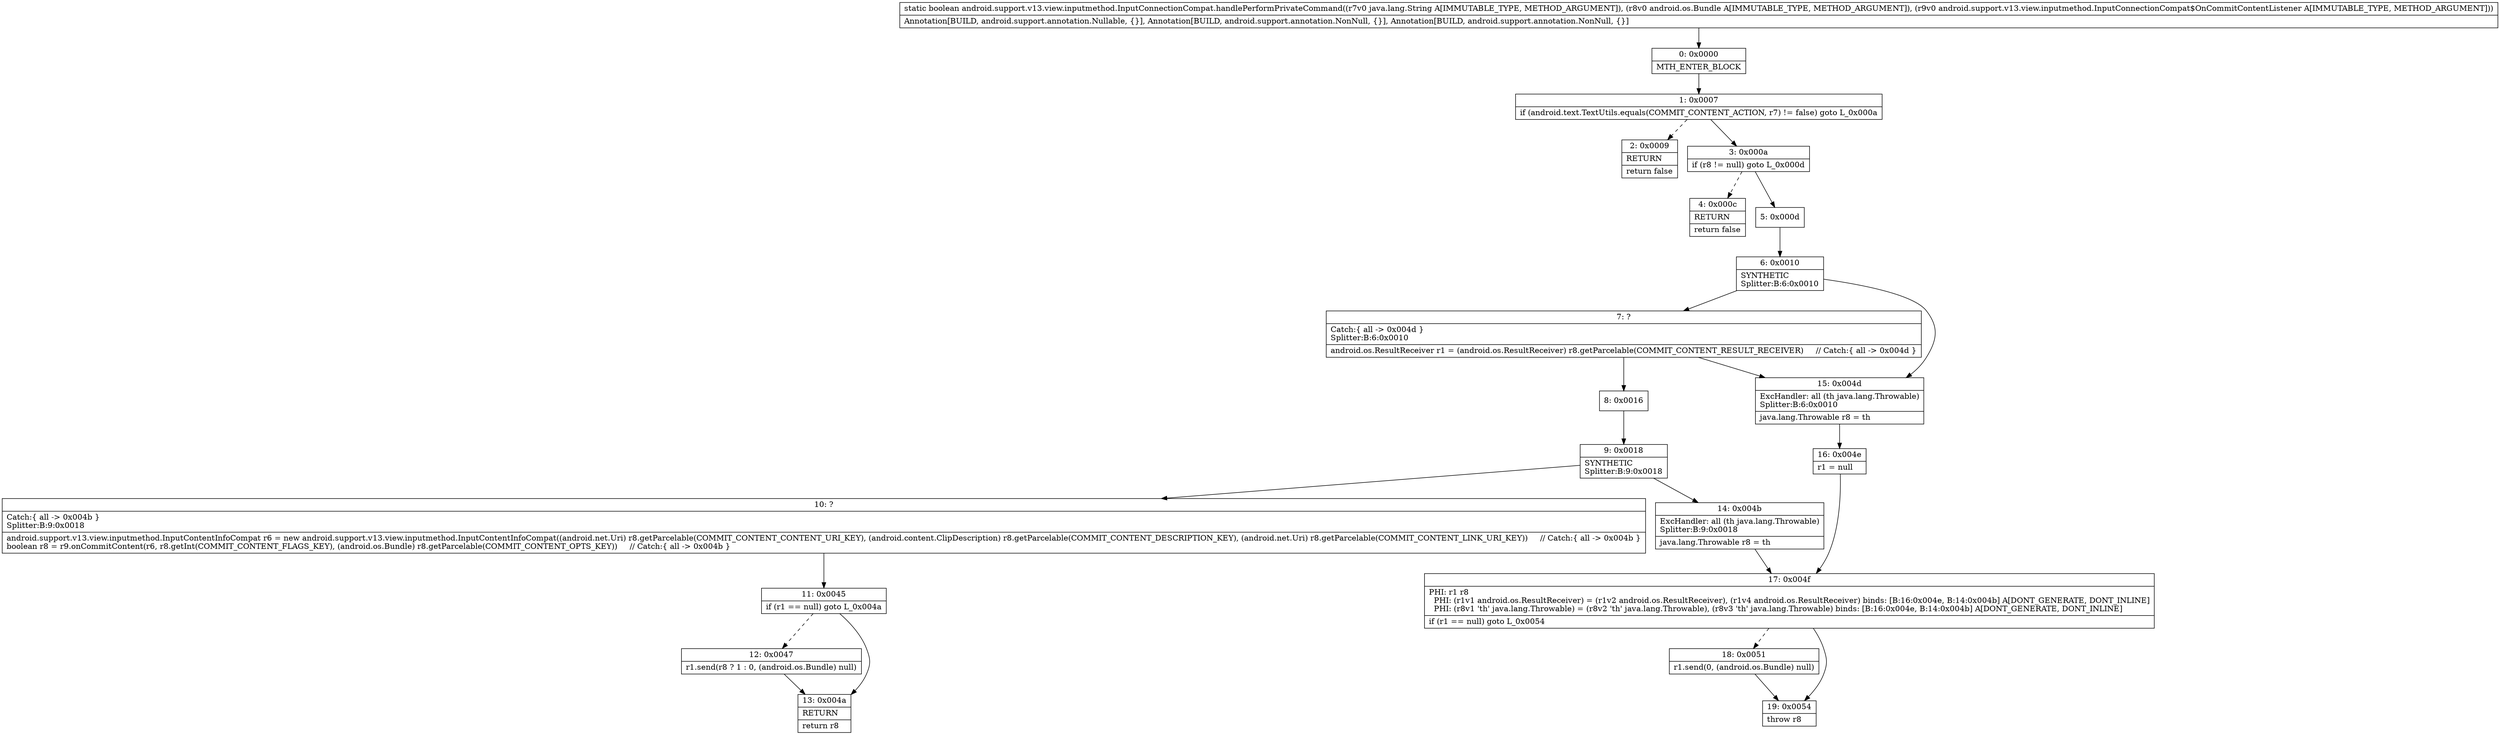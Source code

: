 digraph "CFG forandroid.support.v13.view.inputmethod.InputConnectionCompat.handlePerformPrivateCommand(Ljava\/lang\/String;Landroid\/os\/Bundle;Landroid\/support\/v13\/view\/inputmethod\/InputConnectionCompat$OnCommitContentListener;)Z" {
Node_0 [shape=record,label="{0\:\ 0x0000|MTH_ENTER_BLOCK\l}"];
Node_1 [shape=record,label="{1\:\ 0x0007|if (android.text.TextUtils.equals(COMMIT_CONTENT_ACTION, r7) != false) goto L_0x000a\l}"];
Node_2 [shape=record,label="{2\:\ 0x0009|RETURN\l|return false\l}"];
Node_3 [shape=record,label="{3\:\ 0x000a|if (r8 != null) goto L_0x000d\l}"];
Node_4 [shape=record,label="{4\:\ 0x000c|RETURN\l|return false\l}"];
Node_5 [shape=record,label="{5\:\ 0x000d}"];
Node_6 [shape=record,label="{6\:\ 0x0010|SYNTHETIC\lSplitter:B:6:0x0010\l}"];
Node_7 [shape=record,label="{7\:\ ?|Catch:\{ all \-\> 0x004d \}\lSplitter:B:6:0x0010\l|android.os.ResultReceiver r1 = (android.os.ResultReceiver) r8.getParcelable(COMMIT_CONTENT_RESULT_RECEIVER)     \/\/ Catch:\{ all \-\> 0x004d \}\l}"];
Node_8 [shape=record,label="{8\:\ 0x0016}"];
Node_9 [shape=record,label="{9\:\ 0x0018|SYNTHETIC\lSplitter:B:9:0x0018\l}"];
Node_10 [shape=record,label="{10\:\ ?|Catch:\{ all \-\> 0x004b \}\lSplitter:B:9:0x0018\l|android.support.v13.view.inputmethod.InputContentInfoCompat r6 = new android.support.v13.view.inputmethod.InputContentInfoCompat((android.net.Uri) r8.getParcelable(COMMIT_CONTENT_CONTENT_URI_KEY), (android.content.ClipDescription) r8.getParcelable(COMMIT_CONTENT_DESCRIPTION_KEY), (android.net.Uri) r8.getParcelable(COMMIT_CONTENT_LINK_URI_KEY))     \/\/ Catch:\{ all \-\> 0x004b \}\lboolean r8 = r9.onCommitContent(r6, r8.getInt(COMMIT_CONTENT_FLAGS_KEY), (android.os.Bundle) r8.getParcelable(COMMIT_CONTENT_OPTS_KEY))     \/\/ Catch:\{ all \-\> 0x004b \}\l}"];
Node_11 [shape=record,label="{11\:\ 0x0045|if (r1 == null) goto L_0x004a\l}"];
Node_12 [shape=record,label="{12\:\ 0x0047|r1.send(r8 ? 1 : 0, (android.os.Bundle) null)\l}"];
Node_13 [shape=record,label="{13\:\ 0x004a|RETURN\l|return r8\l}"];
Node_14 [shape=record,label="{14\:\ 0x004b|ExcHandler: all (th java.lang.Throwable)\lSplitter:B:9:0x0018\l|java.lang.Throwable r8 = th\l}"];
Node_15 [shape=record,label="{15\:\ 0x004d|ExcHandler: all (th java.lang.Throwable)\lSplitter:B:6:0x0010\l|java.lang.Throwable r8 = th\l}"];
Node_16 [shape=record,label="{16\:\ 0x004e|r1 = null\l}"];
Node_17 [shape=record,label="{17\:\ 0x004f|PHI: r1 r8 \l  PHI: (r1v1 android.os.ResultReceiver) = (r1v2 android.os.ResultReceiver), (r1v4 android.os.ResultReceiver) binds: [B:16:0x004e, B:14:0x004b] A[DONT_GENERATE, DONT_INLINE]\l  PHI: (r8v1 'th' java.lang.Throwable) = (r8v2 'th' java.lang.Throwable), (r8v3 'th' java.lang.Throwable) binds: [B:16:0x004e, B:14:0x004b] A[DONT_GENERATE, DONT_INLINE]\l|if (r1 == null) goto L_0x0054\l}"];
Node_18 [shape=record,label="{18\:\ 0x0051|r1.send(0, (android.os.Bundle) null)\l}"];
Node_19 [shape=record,label="{19\:\ 0x0054|throw r8\l}"];
MethodNode[shape=record,label="{static boolean android.support.v13.view.inputmethod.InputConnectionCompat.handlePerformPrivateCommand((r7v0 java.lang.String A[IMMUTABLE_TYPE, METHOD_ARGUMENT]), (r8v0 android.os.Bundle A[IMMUTABLE_TYPE, METHOD_ARGUMENT]), (r9v0 android.support.v13.view.inputmethod.InputConnectionCompat$OnCommitContentListener A[IMMUTABLE_TYPE, METHOD_ARGUMENT]))  | Annotation[BUILD, android.support.annotation.Nullable, \{\}], Annotation[BUILD, android.support.annotation.NonNull, \{\}], Annotation[BUILD, android.support.annotation.NonNull, \{\}]\l}"];
MethodNode -> Node_0;
Node_0 -> Node_1;
Node_1 -> Node_2[style=dashed];
Node_1 -> Node_3;
Node_3 -> Node_4[style=dashed];
Node_3 -> Node_5;
Node_5 -> Node_6;
Node_6 -> Node_7;
Node_6 -> Node_15;
Node_7 -> Node_8;
Node_7 -> Node_15;
Node_8 -> Node_9;
Node_9 -> Node_10;
Node_9 -> Node_14;
Node_10 -> Node_11;
Node_11 -> Node_12[style=dashed];
Node_11 -> Node_13;
Node_12 -> Node_13;
Node_14 -> Node_17;
Node_15 -> Node_16;
Node_16 -> Node_17;
Node_17 -> Node_18[style=dashed];
Node_17 -> Node_19;
Node_18 -> Node_19;
}

